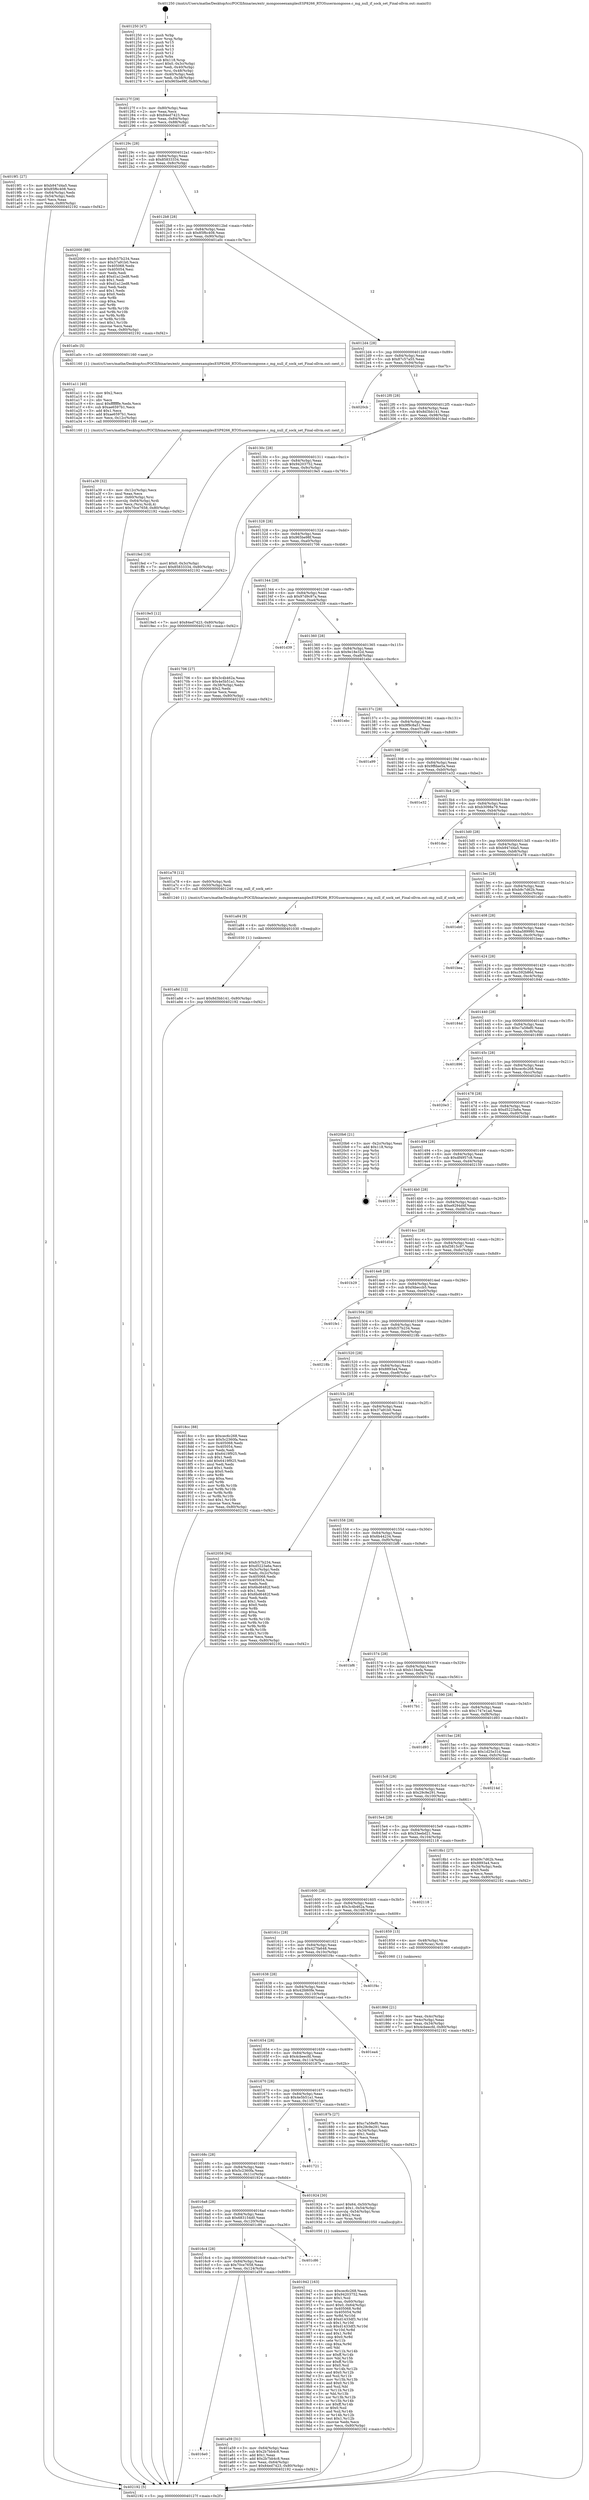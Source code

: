 digraph "0x401250" {
  label = "0x401250 (/mnt/c/Users/mathe/Desktop/tcc/POCII/binaries/extr_mongooseexamplesESP8266_RTOSusermongoose.c_mg_null_if_sock_set_Final-ollvm.out::main(0))"
  labelloc = "t"
  node[shape=record]

  Entry [label="",width=0.3,height=0.3,shape=circle,fillcolor=black,style=filled]
  "0x40127f" [label="{
     0x40127f [29]\l
     | [instrs]\l
     &nbsp;&nbsp;0x40127f \<+3\>: mov -0x80(%rbp),%eax\l
     &nbsp;&nbsp;0x401282 \<+2\>: mov %eax,%ecx\l
     &nbsp;&nbsp;0x401284 \<+6\>: sub $0x84ed7423,%ecx\l
     &nbsp;&nbsp;0x40128a \<+6\>: mov %eax,-0x84(%rbp)\l
     &nbsp;&nbsp;0x401290 \<+6\>: mov %ecx,-0x88(%rbp)\l
     &nbsp;&nbsp;0x401296 \<+6\>: je 00000000004019f1 \<main+0x7a1\>\l
  }"]
  "0x4019f1" [label="{
     0x4019f1 [27]\l
     | [instrs]\l
     &nbsp;&nbsp;0x4019f1 \<+5\>: mov $0xb947d4a5,%eax\l
     &nbsp;&nbsp;0x4019f6 \<+5\>: mov $0x85f6c408,%ecx\l
     &nbsp;&nbsp;0x4019fb \<+3\>: mov -0x64(%rbp),%edx\l
     &nbsp;&nbsp;0x4019fe \<+3\>: cmp -0x54(%rbp),%edx\l
     &nbsp;&nbsp;0x401a01 \<+3\>: cmovl %ecx,%eax\l
     &nbsp;&nbsp;0x401a04 \<+3\>: mov %eax,-0x80(%rbp)\l
     &nbsp;&nbsp;0x401a07 \<+5\>: jmp 0000000000402192 \<main+0xf42\>\l
  }"]
  "0x40129c" [label="{
     0x40129c [28]\l
     | [instrs]\l
     &nbsp;&nbsp;0x40129c \<+5\>: jmp 00000000004012a1 \<main+0x51\>\l
     &nbsp;&nbsp;0x4012a1 \<+6\>: mov -0x84(%rbp),%eax\l
     &nbsp;&nbsp;0x4012a7 \<+5\>: sub $0x85833334,%eax\l
     &nbsp;&nbsp;0x4012ac \<+6\>: mov %eax,-0x8c(%rbp)\l
     &nbsp;&nbsp;0x4012b2 \<+6\>: je 0000000000402000 \<main+0xdb0\>\l
  }"]
  Exit [label="",width=0.3,height=0.3,shape=circle,fillcolor=black,style=filled,peripheries=2]
  "0x402000" [label="{
     0x402000 [88]\l
     | [instrs]\l
     &nbsp;&nbsp;0x402000 \<+5\>: mov $0xfc57b234,%eax\l
     &nbsp;&nbsp;0x402005 \<+5\>: mov $0x37a91b0,%ecx\l
     &nbsp;&nbsp;0x40200a \<+7\>: mov 0x405068,%edx\l
     &nbsp;&nbsp;0x402011 \<+7\>: mov 0x405054,%esi\l
     &nbsp;&nbsp;0x402018 \<+2\>: mov %edx,%edi\l
     &nbsp;&nbsp;0x40201a \<+6\>: add $0xd1a12ed8,%edi\l
     &nbsp;&nbsp;0x402020 \<+3\>: sub $0x1,%edi\l
     &nbsp;&nbsp;0x402023 \<+6\>: sub $0xd1a12ed8,%edi\l
     &nbsp;&nbsp;0x402029 \<+3\>: imul %edi,%edx\l
     &nbsp;&nbsp;0x40202c \<+3\>: and $0x1,%edx\l
     &nbsp;&nbsp;0x40202f \<+3\>: cmp $0x0,%edx\l
     &nbsp;&nbsp;0x402032 \<+4\>: sete %r8b\l
     &nbsp;&nbsp;0x402036 \<+3\>: cmp $0xa,%esi\l
     &nbsp;&nbsp;0x402039 \<+4\>: setl %r9b\l
     &nbsp;&nbsp;0x40203d \<+3\>: mov %r8b,%r10b\l
     &nbsp;&nbsp;0x402040 \<+3\>: and %r9b,%r10b\l
     &nbsp;&nbsp;0x402043 \<+3\>: xor %r9b,%r8b\l
     &nbsp;&nbsp;0x402046 \<+3\>: or %r8b,%r10b\l
     &nbsp;&nbsp;0x402049 \<+4\>: test $0x1,%r10b\l
     &nbsp;&nbsp;0x40204d \<+3\>: cmovne %ecx,%eax\l
     &nbsp;&nbsp;0x402050 \<+3\>: mov %eax,-0x80(%rbp)\l
     &nbsp;&nbsp;0x402053 \<+5\>: jmp 0000000000402192 \<main+0xf42\>\l
  }"]
  "0x4012b8" [label="{
     0x4012b8 [28]\l
     | [instrs]\l
     &nbsp;&nbsp;0x4012b8 \<+5\>: jmp 00000000004012bd \<main+0x6d\>\l
     &nbsp;&nbsp;0x4012bd \<+6\>: mov -0x84(%rbp),%eax\l
     &nbsp;&nbsp;0x4012c3 \<+5\>: sub $0x85f6c408,%eax\l
     &nbsp;&nbsp;0x4012c8 \<+6\>: mov %eax,-0x90(%rbp)\l
     &nbsp;&nbsp;0x4012ce \<+6\>: je 0000000000401a0c \<main+0x7bc\>\l
  }"]
  "0x401a8d" [label="{
     0x401a8d [12]\l
     | [instrs]\l
     &nbsp;&nbsp;0x401a8d \<+7\>: movl $0x8d3bb141,-0x80(%rbp)\l
     &nbsp;&nbsp;0x401a94 \<+5\>: jmp 0000000000402192 \<main+0xf42\>\l
  }"]
  "0x401a0c" [label="{
     0x401a0c [5]\l
     | [instrs]\l
     &nbsp;&nbsp;0x401a0c \<+5\>: call 0000000000401160 \<next_i\>\l
     | [calls]\l
     &nbsp;&nbsp;0x401160 \{1\} (/mnt/c/Users/mathe/Desktop/tcc/POCII/binaries/extr_mongooseexamplesESP8266_RTOSusermongoose.c_mg_null_if_sock_set_Final-ollvm.out::next_i)\l
  }"]
  "0x4012d4" [label="{
     0x4012d4 [28]\l
     | [instrs]\l
     &nbsp;&nbsp;0x4012d4 \<+5\>: jmp 00000000004012d9 \<main+0x89\>\l
     &nbsp;&nbsp;0x4012d9 \<+6\>: mov -0x84(%rbp),%eax\l
     &nbsp;&nbsp;0x4012df \<+5\>: sub $0x87c57a55,%eax\l
     &nbsp;&nbsp;0x4012e4 \<+6\>: mov %eax,-0x94(%rbp)\l
     &nbsp;&nbsp;0x4012ea \<+6\>: je 00000000004020cb \<main+0xe7b\>\l
  }"]
  "0x401a84" [label="{
     0x401a84 [9]\l
     | [instrs]\l
     &nbsp;&nbsp;0x401a84 \<+4\>: mov -0x60(%rbp),%rdi\l
     &nbsp;&nbsp;0x401a88 \<+5\>: call 0000000000401030 \<free@plt\>\l
     | [calls]\l
     &nbsp;&nbsp;0x401030 \{1\} (unknown)\l
  }"]
  "0x4020cb" [label="{
     0x4020cb\l
  }", style=dashed]
  "0x4012f0" [label="{
     0x4012f0 [28]\l
     | [instrs]\l
     &nbsp;&nbsp;0x4012f0 \<+5\>: jmp 00000000004012f5 \<main+0xa5\>\l
     &nbsp;&nbsp;0x4012f5 \<+6\>: mov -0x84(%rbp),%eax\l
     &nbsp;&nbsp;0x4012fb \<+5\>: sub $0x8d3bb141,%eax\l
     &nbsp;&nbsp;0x401300 \<+6\>: mov %eax,-0x98(%rbp)\l
     &nbsp;&nbsp;0x401306 \<+6\>: je 0000000000401fed \<main+0xd9d\>\l
  }"]
  "0x4016e0" [label="{
     0x4016e0\l
  }", style=dashed]
  "0x401fed" [label="{
     0x401fed [19]\l
     | [instrs]\l
     &nbsp;&nbsp;0x401fed \<+7\>: movl $0x0,-0x3c(%rbp)\l
     &nbsp;&nbsp;0x401ff4 \<+7\>: movl $0x85833334,-0x80(%rbp)\l
     &nbsp;&nbsp;0x401ffb \<+5\>: jmp 0000000000402192 \<main+0xf42\>\l
  }"]
  "0x40130c" [label="{
     0x40130c [28]\l
     | [instrs]\l
     &nbsp;&nbsp;0x40130c \<+5\>: jmp 0000000000401311 \<main+0xc1\>\l
     &nbsp;&nbsp;0x401311 \<+6\>: mov -0x84(%rbp),%eax\l
     &nbsp;&nbsp;0x401317 \<+5\>: sub $0x94203752,%eax\l
     &nbsp;&nbsp;0x40131c \<+6\>: mov %eax,-0x9c(%rbp)\l
     &nbsp;&nbsp;0x401322 \<+6\>: je 00000000004019e5 \<main+0x795\>\l
  }"]
  "0x401a59" [label="{
     0x401a59 [31]\l
     | [instrs]\l
     &nbsp;&nbsp;0x401a59 \<+3\>: mov -0x64(%rbp),%eax\l
     &nbsp;&nbsp;0x401a5c \<+5\>: sub $0x2b7bb4c8,%eax\l
     &nbsp;&nbsp;0x401a61 \<+3\>: add $0x1,%eax\l
     &nbsp;&nbsp;0x401a64 \<+5\>: add $0x2b7bb4c8,%eax\l
     &nbsp;&nbsp;0x401a69 \<+3\>: mov %eax,-0x64(%rbp)\l
     &nbsp;&nbsp;0x401a6c \<+7\>: movl $0x84ed7423,-0x80(%rbp)\l
     &nbsp;&nbsp;0x401a73 \<+5\>: jmp 0000000000402192 \<main+0xf42\>\l
  }"]
  "0x4019e5" [label="{
     0x4019e5 [12]\l
     | [instrs]\l
     &nbsp;&nbsp;0x4019e5 \<+7\>: movl $0x84ed7423,-0x80(%rbp)\l
     &nbsp;&nbsp;0x4019ec \<+5\>: jmp 0000000000402192 \<main+0xf42\>\l
  }"]
  "0x401328" [label="{
     0x401328 [28]\l
     | [instrs]\l
     &nbsp;&nbsp;0x401328 \<+5\>: jmp 000000000040132d \<main+0xdd\>\l
     &nbsp;&nbsp;0x40132d \<+6\>: mov -0x84(%rbp),%eax\l
     &nbsp;&nbsp;0x401333 \<+5\>: sub $0x965be98f,%eax\l
     &nbsp;&nbsp;0x401338 \<+6\>: mov %eax,-0xa0(%rbp)\l
     &nbsp;&nbsp;0x40133e \<+6\>: je 0000000000401706 \<main+0x4b6\>\l
  }"]
  "0x4016c4" [label="{
     0x4016c4 [28]\l
     | [instrs]\l
     &nbsp;&nbsp;0x4016c4 \<+5\>: jmp 00000000004016c9 \<main+0x479\>\l
     &nbsp;&nbsp;0x4016c9 \<+6\>: mov -0x84(%rbp),%eax\l
     &nbsp;&nbsp;0x4016cf \<+5\>: sub $0x70ce7658,%eax\l
     &nbsp;&nbsp;0x4016d4 \<+6\>: mov %eax,-0x124(%rbp)\l
     &nbsp;&nbsp;0x4016da \<+6\>: je 0000000000401a59 \<main+0x809\>\l
  }"]
  "0x401706" [label="{
     0x401706 [27]\l
     | [instrs]\l
     &nbsp;&nbsp;0x401706 \<+5\>: mov $0x3c4b462a,%eax\l
     &nbsp;&nbsp;0x40170b \<+5\>: mov $0x4e5b51a1,%ecx\l
     &nbsp;&nbsp;0x401710 \<+3\>: mov -0x38(%rbp),%edx\l
     &nbsp;&nbsp;0x401713 \<+3\>: cmp $0x2,%edx\l
     &nbsp;&nbsp;0x401716 \<+3\>: cmovne %ecx,%eax\l
     &nbsp;&nbsp;0x401719 \<+3\>: mov %eax,-0x80(%rbp)\l
     &nbsp;&nbsp;0x40171c \<+5\>: jmp 0000000000402192 \<main+0xf42\>\l
  }"]
  "0x401344" [label="{
     0x401344 [28]\l
     | [instrs]\l
     &nbsp;&nbsp;0x401344 \<+5\>: jmp 0000000000401349 \<main+0xf9\>\l
     &nbsp;&nbsp;0x401349 \<+6\>: mov -0x84(%rbp),%eax\l
     &nbsp;&nbsp;0x40134f \<+5\>: sub $0x97d9c97a,%eax\l
     &nbsp;&nbsp;0x401354 \<+6\>: mov %eax,-0xa4(%rbp)\l
     &nbsp;&nbsp;0x40135a \<+6\>: je 0000000000401d39 \<main+0xae9\>\l
  }"]
  "0x402192" [label="{
     0x402192 [5]\l
     | [instrs]\l
     &nbsp;&nbsp;0x402192 \<+5\>: jmp 000000000040127f \<main+0x2f\>\l
  }"]
  "0x401250" [label="{
     0x401250 [47]\l
     | [instrs]\l
     &nbsp;&nbsp;0x401250 \<+1\>: push %rbp\l
     &nbsp;&nbsp;0x401251 \<+3\>: mov %rsp,%rbp\l
     &nbsp;&nbsp;0x401254 \<+2\>: push %r15\l
     &nbsp;&nbsp;0x401256 \<+2\>: push %r14\l
     &nbsp;&nbsp;0x401258 \<+2\>: push %r13\l
     &nbsp;&nbsp;0x40125a \<+2\>: push %r12\l
     &nbsp;&nbsp;0x40125c \<+1\>: push %rbx\l
     &nbsp;&nbsp;0x40125d \<+7\>: sub $0x118,%rsp\l
     &nbsp;&nbsp;0x401264 \<+7\>: movl $0x0,-0x3c(%rbp)\l
     &nbsp;&nbsp;0x40126b \<+3\>: mov %edi,-0x40(%rbp)\l
     &nbsp;&nbsp;0x40126e \<+4\>: mov %rsi,-0x48(%rbp)\l
     &nbsp;&nbsp;0x401272 \<+3\>: mov -0x40(%rbp),%edi\l
     &nbsp;&nbsp;0x401275 \<+3\>: mov %edi,-0x38(%rbp)\l
     &nbsp;&nbsp;0x401278 \<+7\>: movl $0x965be98f,-0x80(%rbp)\l
  }"]
  "0x401c86" [label="{
     0x401c86\l
  }", style=dashed]
  "0x401d39" [label="{
     0x401d39\l
  }", style=dashed]
  "0x401360" [label="{
     0x401360 [28]\l
     | [instrs]\l
     &nbsp;&nbsp;0x401360 \<+5\>: jmp 0000000000401365 \<main+0x115\>\l
     &nbsp;&nbsp;0x401365 \<+6\>: mov -0x84(%rbp),%eax\l
     &nbsp;&nbsp;0x40136b \<+5\>: sub $0x9e18e32d,%eax\l
     &nbsp;&nbsp;0x401370 \<+6\>: mov %eax,-0xa8(%rbp)\l
     &nbsp;&nbsp;0x401376 \<+6\>: je 0000000000401ebc \<main+0xc6c\>\l
  }"]
  "0x401a39" [label="{
     0x401a39 [32]\l
     | [instrs]\l
     &nbsp;&nbsp;0x401a39 \<+6\>: mov -0x12c(%rbp),%ecx\l
     &nbsp;&nbsp;0x401a3f \<+3\>: imul %eax,%ecx\l
     &nbsp;&nbsp;0x401a42 \<+4\>: mov -0x60(%rbp),%rsi\l
     &nbsp;&nbsp;0x401a46 \<+4\>: movslq -0x64(%rbp),%rdi\l
     &nbsp;&nbsp;0x401a4a \<+3\>: mov %ecx,(%rsi,%rdi,4)\l
     &nbsp;&nbsp;0x401a4d \<+7\>: movl $0x70ce7658,-0x80(%rbp)\l
     &nbsp;&nbsp;0x401a54 \<+5\>: jmp 0000000000402192 \<main+0xf42\>\l
  }"]
  "0x401ebc" [label="{
     0x401ebc\l
  }", style=dashed]
  "0x40137c" [label="{
     0x40137c [28]\l
     | [instrs]\l
     &nbsp;&nbsp;0x40137c \<+5\>: jmp 0000000000401381 \<main+0x131\>\l
     &nbsp;&nbsp;0x401381 \<+6\>: mov -0x84(%rbp),%eax\l
     &nbsp;&nbsp;0x401387 \<+5\>: sub $0x9f9c8a51,%eax\l
     &nbsp;&nbsp;0x40138c \<+6\>: mov %eax,-0xac(%rbp)\l
     &nbsp;&nbsp;0x401392 \<+6\>: je 0000000000401a99 \<main+0x849\>\l
  }"]
  "0x401a11" [label="{
     0x401a11 [40]\l
     | [instrs]\l
     &nbsp;&nbsp;0x401a11 \<+5\>: mov $0x2,%ecx\l
     &nbsp;&nbsp;0x401a16 \<+1\>: cltd\l
     &nbsp;&nbsp;0x401a17 \<+2\>: idiv %ecx\l
     &nbsp;&nbsp;0x401a19 \<+6\>: imul $0xfffffffe,%edx,%ecx\l
     &nbsp;&nbsp;0x401a1f \<+6\>: sub $0xae6597b1,%ecx\l
     &nbsp;&nbsp;0x401a25 \<+3\>: add $0x1,%ecx\l
     &nbsp;&nbsp;0x401a28 \<+6\>: add $0xae6597b1,%ecx\l
     &nbsp;&nbsp;0x401a2e \<+6\>: mov %ecx,-0x12c(%rbp)\l
     &nbsp;&nbsp;0x401a34 \<+5\>: call 0000000000401160 \<next_i\>\l
     | [calls]\l
     &nbsp;&nbsp;0x401160 \{1\} (/mnt/c/Users/mathe/Desktop/tcc/POCII/binaries/extr_mongooseexamplesESP8266_RTOSusermongoose.c_mg_null_if_sock_set_Final-ollvm.out::next_i)\l
  }"]
  "0x401a99" [label="{
     0x401a99\l
  }", style=dashed]
  "0x401398" [label="{
     0x401398 [28]\l
     | [instrs]\l
     &nbsp;&nbsp;0x401398 \<+5\>: jmp 000000000040139d \<main+0x14d\>\l
     &nbsp;&nbsp;0x40139d \<+6\>: mov -0x84(%rbp),%eax\l
     &nbsp;&nbsp;0x4013a3 \<+5\>: sub $0x9ffdae5a,%eax\l
     &nbsp;&nbsp;0x4013a8 \<+6\>: mov %eax,-0xb0(%rbp)\l
     &nbsp;&nbsp;0x4013ae \<+6\>: je 0000000000401e32 \<main+0xbe2\>\l
  }"]
  "0x401942" [label="{
     0x401942 [163]\l
     | [instrs]\l
     &nbsp;&nbsp;0x401942 \<+5\>: mov $0xcec6c268,%ecx\l
     &nbsp;&nbsp;0x401947 \<+5\>: mov $0x94203752,%edx\l
     &nbsp;&nbsp;0x40194c \<+3\>: mov $0x1,%sil\l
     &nbsp;&nbsp;0x40194f \<+4\>: mov %rax,-0x60(%rbp)\l
     &nbsp;&nbsp;0x401953 \<+7\>: movl $0x0,-0x64(%rbp)\l
     &nbsp;&nbsp;0x40195a \<+8\>: mov 0x405068,%r8d\l
     &nbsp;&nbsp;0x401962 \<+8\>: mov 0x405054,%r9d\l
     &nbsp;&nbsp;0x40196a \<+3\>: mov %r8d,%r10d\l
     &nbsp;&nbsp;0x40196d \<+7\>: add $0xd1433df3,%r10d\l
     &nbsp;&nbsp;0x401974 \<+4\>: sub $0x1,%r10d\l
     &nbsp;&nbsp;0x401978 \<+7\>: sub $0xd1433df3,%r10d\l
     &nbsp;&nbsp;0x40197f \<+4\>: imul %r10d,%r8d\l
     &nbsp;&nbsp;0x401983 \<+4\>: and $0x1,%r8d\l
     &nbsp;&nbsp;0x401987 \<+4\>: cmp $0x0,%r8d\l
     &nbsp;&nbsp;0x40198b \<+4\>: sete %r11b\l
     &nbsp;&nbsp;0x40198f \<+4\>: cmp $0xa,%r9d\l
     &nbsp;&nbsp;0x401993 \<+3\>: setl %bl\l
     &nbsp;&nbsp;0x401996 \<+3\>: mov %r11b,%r14b\l
     &nbsp;&nbsp;0x401999 \<+4\>: xor $0xff,%r14b\l
     &nbsp;&nbsp;0x40199d \<+3\>: mov %bl,%r15b\l
     &nbsp;&nbsp;0x4019a0 \<+4\>: xor $0xff,%r15b\l
     &nbsp;&nbsp;0x4019a4 \<+4\>: xor $0x0,%sil\l
     &nbsp;&nbsp;0x4019a8 \<+3\>: mov %r14b,%r12b\l
     &nbsp;&nbsp;0x4019ab \<+4\>: and $0x0,%r12b\l
     &nbsp;&nbsp;0x4019af \<+3\>: and %sil,%r11b\l
     &nbsp;&nbsp;0x4019b2 \<+3\>: mov %r15b,%r13b\l
     &nbsp;&nbsp;0x4019b5 \<+4\>: and $0x0,%r13b\l
     &nbsp;&nbsp;0x4019b9 \<+3\>: and %sil,%bl\l
     &nbsp;&nbsp;0x4019bc \<+3\>: or %r11b,%r12b\l
     &nbsp;&nbsp;0x4019bf \<+3\>: or %bl,%r13b\l
     &nbsp;&nbsp;0x4019c2 \<+3\>: xor %r13b,%r12b\l
     &nbsp;&nbsp;0x4019c5 \<+3\>: or %r15b,%r14b\l
     &nbsp;&nbsp;0x4019c8 \<+4\>: xor $0xff,%r14b\l
     &nbsp;&nbsp;0x4019cc \<+4\>: or $0x0,%sil\l
     &nbsp;&nbsp;0x4019d0 \<+3\>: and %sil,%r14b\l
     &nbsp;&nbsp;0x4019d3 \<+3\>: or %r14b,%r12b\l
     &nbsp;&nbsp;0x4019d6 \<+4\>: test $0x1,%r12b\l
     &nbsp;&nbsp;0x4019da \<+3\>: cmovne %edx,%ecx\l
     &nbsp;&nbsp;0x4019dd \<+3\>: mov %ecx,-0x80(%rbp)\l
     &nbsp;&nbsp;0x4019e0 \<+5\>: jmp 0000000000402192 \<main+0xf42\>\l
  }"]
  "0x401e32" [label="{
     0x401e32\l
  }", style=dashed]
  "0x4013b4" [label="{
     0x4013b4 [28]\l
     | [instrs]\l
     &nbsp;&nbsp;0x4013b4 \<+5\>: jmp 00000000004013b9 \<main+0x169\>\l
     &nbsp;&nbsp;0x4013b9 \<+6\>: mov -0x84(%rbp),%eax\l
     &nbsp;&nbsp;0x4013bf \<+5\>: sub $0xb3098a79,%eax\l
     &nbsp;&nbsp;0x4013c4 \<+6\>: mov %eax,-0xb4(%rbp)\l
     &nbsp;&nbsp;0x4013ca \<+6\>: je 0000000000401dac \<main+0xb5c\>\l
  }"]
  "0x4016a8" [label="{
     0x4016a8 [28]\l
     | [instrs]\l
     &nbsp;&nbsp;0x4016a8 \<+5\>: jmp 00000000004016ad \<main+0x45d\>\l
     &nbsp;&nbsp;0x4016ad \<+6\>: mov -0x84(%rbp),%eax\l
     &nbsp;&nbsp;0x4016b3 \<+5\>: sub $0x683154d0,%eax\l
     &nbsp;&nbsp;0x4016b8 \<+6\>: mov %eax,-0x120(%rbp)\l
     &nbsp;&nbsp;0x4016be \<+6\>: je 0000000000401c86 \<main+0xa36\>\l
  }"]
  "0x401dac" [label="{
     0x401dac\l
  }", style=dashed]
  "0x4013d0" [label="{
     0x4013d0 [28]\l
     | [instrs]\l
     &nbsp;&nbsp;0x4013d0 \<+5\>: jmp 00000000004013d5 \<main+0x185\>\l
     &nbsp;&nbsp;0x4013d5 \<+6\>: mov -0x84(%rbp),%eax\l
     &nbsp;&nbsp;0x4013db \<+5\>: sub $0xb947d4a5,%eax\l
     &nbsp;&nbsp;0x4013e0 \<+6\>: mov %eax,-0xb8(%rbp)\l
     &nbsp;&nbsp;0x4013e6 \<+6\>: je 0000000000401a78 \<main+0x828\>\l
  }"]
  "0x401924" [label="{
     0x401924 [30]\l
     | [instrs]\l
     &nbsp;&nbsp;0x401924 \<+7\>: movl $0x64,-0x50(%rbp)\l
     &nbsp;&nbsp;0x40192b \<+7\>: movl $0x1,-0x54(%rbp)\l
     &nbsp;&nbsp;0x401932 \<+4\>: movslq -0x54(%rbp),%rax\l
     &nbsp;&nbsp;0x401936 \<+4\>: shl $0x2,%rax\l
     &nbsp;&nbsp;0x40193a \<+3\>: mov %rax,%rdi\l
     &nbsp;&nbsp;0x40193d \<+5\>: call 0000000000401050 \<malloc@plt\>\l
     | [calls]\l
     &nbsp;&nbsp;0x401050 \{1\} (unknown)\l
  }"]
  "0x401a78" [label="{
     0x401a78 [12]\l
     | [instrs]\l
     &nbsp;&nbsp;0x401a78 \<+4\>: mov -0x60(%rbp),%rdi\l
     &nbsp;&nbsp;0x401a7c \<+3\>: mov -0x50(%rbp),%esi\l
     &nbsp;&nbsp;0x401a7f \<+5\>: call 0000000000401240 \<mg_null_if_sock_set\>\l
     | [calls]\l
     &nbsp;&nbsp;0x401240 \{1\} (/mnt/c/Users/mathe/Desktop/tcc/POCII/binaries/extr_mongooseexamplesESP8266_RTOSusermongoose.c_mg_null_if_sock_set_Final-ollvm.out::mg_null_if_sock_set)\l
  }"]
  "0x4013ec" [label="{
     0x4013ec [28]\l
     | [instrs]\l
     &nbsp;&nbsp;0x4013ec \<+5\>: jmp 00000000004013f1 \<main+0x1a1\>\l
     &nbsp;&nbsp;0x4013f1 \<+6\>: mov -0x84(%rbp),%eax\l
     &nbsp;&nbsp;0x4013f7 \<+5\>: sub $0xb9c7d62b,%eax\l
     &nbsp;&nbsp;0x4013fc \<+6\>: mov %eax,-0xbc(%rbp)\l
     &nbsp;&nbsp;0x401402 \<+6\>: je 0000000000401eb0 \<main+0xc60\>\l
  }"]
  "0x40168c" [label="{
     0x40168c [28]\l
     | [instrs]\l
     &nbsp;&nbsp;0x40168c \<+5\>: jmp 0000000000401691 \<main+0x441\>\l
     &nbsp;&nbsp;0x401691 \<+6\>: mov -0x84(%rbp),%eax\l
     &nbsp;&nbsp;0x401697 \<+5\>: sub $0x5c2360fa,%eax\l
     &nbsp;&nbsp;0x40169c \<+6\>: mov %eax,-0x11c(%rbp)\l
     &nbsp;&nbsp;0x4016a2 \<+6\>: je 0000000000401924 \<main+0x6d4\>\l
  }"]
  "0x401eb0" [label="{
     0x401eb0\l
  }", style=dashed]
  "0x401408" [label="{
     0x401408 [28]\l
     | [instrs]\l
     &nbsp;&nbsp;0x401408 \<+5\>: jmp 000000000040140d \<main+0x1bd\>\l
     &nbsp;&nbsp;0x40140d \<+6\>: mov -0x84(%rbp),%eax\l
     &nbsp;&nbsp;0x401413 \<+5\>: sub $0xba589980,%eax\l
     &nbsp;&nbsp;0x401418 \<+6\>: mov %eax,-0xc0(%rbp)\l
     &nbsp;&nbsp;0x40141e \<+6\>: je 0000000000401bea \<main+0x99a\>\l
  }"]
  "0x401721" [label="{
     0x401721\l
  }", style=dashed]
  "0x401bea" [label="{
     0x401bea\l
  }", style=dashed]
  "0x401424" [label="{
     0x401424 [28]\l
     | [instrs]\l
     &nbsp;&nbsp;0x401424 \<+5\>: jmp 0000000000401429 \<main+0x1d9\>\l
     &nbsp;&nbsp;0x401429 \<+6\>: mov -0x84(%rbp),%eax\l
     &nbsp;&nbsp;0x40142f \<+5\>: sub $0xc592b86d,%eax\l
     &nbsp;&nbsp;0x401434 \<+6\>: mov %eax,-0xc4(%rbp)\l
     &nbsp;&nbsp;0x40143a \<+6\>: je 000000000040184d \<main+0x5fd\>\l
  }"]
  "0x401670" [label="{
     0x401670 [28]\l
     | [instrs]\l
     &nbsp;&nbsp;0x401670 \<+5\>: jmp 0000000000401675 \<main+0x425\>\l
     &nbsp;&nbsp;0x401675 \<+6\>: mov -0x84(%rbp),%eax\l
     &nbsp;&nbsp;0x40167b \<+5\>: sub $0x4e5b51a1,%eax\l
     &nbsp;&nbsp;0x401680 \<+6\>: mov %eax,-0x118(%rbp)\l
     &nbsp;&nbsp;0x401686 \<+6\>: je 0000000000401721 \<main+0x4d1\>\l
  }"]
  "0x40184d" [label="{
     0x40184d\l
  }", style=dashed]
  "0x401440" [label="{
     0x401440 [28]\l
     | [instrs]\l
     &nbsp;&nbsp;0x401440 \<+5\>: jmp 0000000000401445 \<main+0x1f5\>\l
     &nbsp;&nbsp;0x401445 \<+6\>: mov -0x84(%rbp),%eax\l
     &nbsp;&nbsp;0x40144b \<+5\>: sub $0xc7a58ef0,%eax\l
     &nbsp;&nbsp;0x401450 \<+6\>: mov %eax,-0xc8(%rbp)\l
     &nbsp;&nbsp;0x401456 \<+6\>: je 0000000000401896 \<main+0x646\>\l
  }"]
  "0x40187b" [label="{
     0x40187b [27]\l
     | [instrs]\l
     &nbsp;&nbsp;0x40187b \<+5\>: mov $0xc7a58ef0,%eax\l
     &nbsp;&nbsp;0x401880 \<+5\>: mov $0x29c9e291,%ecx\l
     &nbsp;&nbsp;0x401885 \<+3\>: mov -0x34(%rbp),%edx\l
     &nbsp;&nbsp;0x401888 \<+3\>: cmp $0x1,%edx\l
     &nbsp;&nbsp;0x40188b \<+3\>: cmovl %ecx,%eax\l
     &nbsp;&nbsp;0x40188e \<+3\>: mov %eax,-0x80(%rbp)\l
     &nbsp;&nbsp;0x401891 \<+5\>: jmp 0000000000402192 \<main+0xf42\>\l
  }"]
  "0x401896" [label="{
     0x401896\l
  }", style=dashed]
  "0x40145c" [label="{
     0x40145c [28]\l
     | [instrs]\l
     &nbsp;&nbsp;0x40145c \<+5\>: jmp 0000000000401461 \<main+0x211\>\l
     &nbsp;&nbsp;0x401461 \<+6\>: mov -0x84(%rbp),%eax\l
     &nbsp;&nbsp;0x401467 \<+5\>: sub $0xcec6c268,%eax\l
     &nbsp;&nbsp;0x40146c \<+6\>: mov %eax,-0xcc(%rbp)\l
     &nbsp;&nbsp;0x401472 \<+6\>: je 00000000004020e3 \<main+0xe93\>\l
  }"]
  "0x401654" [label="{
     0x401654 [28]\l
     | [instrs]\l
     &nbsp;&nbsp;0x401654 \<+5\>: jmp 0000000000401659 \<main+0x409\>\l
     &nbsp;&nbsp;0x401659 \<+6\>: mov -0x84(%rbp),%eax\l
     &nbsp;&nbsp;0x40165f \<+5\>: sub $0x4cbeecfd,%eax\l
     &nbsp;&nbsp;0x401664 \<+6\>: mov %eax,-0x114(%rbp)\l
     &nbsp;&nbsp;0x40166a \<+6\>: je 000000000040187b \<main+0x62b\>\l
  }"]
  "0x4020e3" [label="{
     0x4020e3\l
  }", style=dashed]
  "0x401478" [label="{
     0x401478 [28]\l
     | [instrs]\l
     &nbsp;&nbsp;0x401478 \<+5\>: jmp 000000000040147d \<main+0x22d\>\l
     &nbsp;&nbsp;0x40147d \<+6\>: mov -0x84(%rbp),%eax\l
     &nbsp;&nbsp;0x401483 \<+5\>: sub $0xd5223a6a,%eax\l
     &nbsp;&nbsp;0x401488 \<+6\>: mov %eax,-0xd0(%rbp)\l
     &nbsp;&nbsp;0x40148e \<+6\>: je 00000000004020b6 \<main+0xe66\>\l
  }"]
  "0x401ea4" [label="{
     0x401ea4\l
  }", style=dashed]
  "0x4020b6" [label="{
     0x4020b6 [21]\l
     | [instrs]\l
     &nbsp;&nbsp;0x4020b6 \<+3\>: mov -0x2c(%rbp),%eax\l
     &nbsp;&nbsp;0x4020b9 \<+7\>: add $0x118,%rsp\l
     &nbsp;&nbsp;0x4020c0 \<+1\>: pop %rbx\l
     &nbsp;&nbsp;0x4020c1 \<+2\>: pop %r12\l
     &nbsp;&nbsp;0x4020c3 \<+2\>: pop %r13\l
     &nbsp;&nbsp;0x4020c5 \<+2\>: pop %r14\l
     &nbsp;&nbsp;0x4020c7 \<+2\>: pop %r15\l
     &nbsp;&nbsp;0x4020c9 \<+1\>: pop %rbp\l
     &nbsp;&nbsp;0x4020ca \<+1\>: ret\l
  }"]
  "0x401494" [label="{
     0x401494 [28]\l
     | [instrs]\l
     &nbsp;&nbsp;0x401494 \<+5\>: jmp 0000000000401499 \<main+0x249\>\l
     &nbsp;&nbsp;0x401499 \<+6\>: mov -0x84(%rbp),%eax\l
     &nbsp;&nbsp;0x40149f \<+5\>: sub $0xdf4957c8,%eax\l
     &nbsp;&nbsp;0x4014a4 \<+6\>: mov %eax,-0xd4(%rbp)\l
     &nbsp;&nbsp;0x4014aa \<+6\>: je 0000000000402159 \<main+0xf09\>\l
  }"]
  "0x401638" [label="{
     0x401638 [28]\l
     | [instrs]\l
     &nbsp;&nbsp;0x401638 \<+5\>: jmp 000000000040163d \<main+0x3ed\>\l
     &nbsp;&nbsp;0x40163d \<+6\>: mov -0x84(%rbp),%eax\l
     &nbsp;&nbsp;0x401643 \<+5\>: sub $0x42fd60fe,%eax\l
     &nbsp;&nbsp;0x401648 \<+6\>: mov %eax,-0x110(%rbp)\l
     &nbsp;&nbsp;0x40164e \<+6\>: je 0000000000401ea4 \<main+0xc54\>\l
  }"]
  "0x402159" [label="{
     0x402159\l
  }", style=dashed]
  "0x4014b0" [label="{
     0x4014b0 [28]\l
     | [instrs]\l
     &nbsp;&nbsp;0x4014b0 \<+5\>: jmp 00000000004014b5 \<main+0x265\>\l
     &nbsp;&nbsp;0x4014b5 \<+6\>: mov -0x84(%rbp),%eax\l
     &nbsp;&nbsp;0x4014bb \<+5\>: sub $0xe9294d4f,%eax\l
     &nbsp;&nbsp;0x4014c0 \<+6\>: mov %eax,-0xd8(%rbp)\l
     &nbsp;&nbsp;0x4014c6 \<+6\>: je 0000000000401d1e \<main+0xace\>\l
  }"]
  "0x401f4c" [label="{
     0x401f4c\l
  }", style=dashed]
  "0x401d1e" [label="{
     0x401d1e\l
  }", style=dashed]
  "0x4014cc" [label="{
     0x4014cc [28]\l
     | [instrs]\l
     &nbsp;&nbsp;0x4014cc \<+5\>: jmp 00000000004014d1 \<main+0x281\>\l
     &nbsp;&nbsp;0x4014d1 \<+6\>: mov -0x84(%rbp),%eax\l
     &nbsp;&nbsp;0x4014d7 \<+5\>: sub $0xf3815c97,%eax\l
     &nbsp;&nbsp;0x4014dc \<+6\>: mov %eax,-0xdc(%rbp)\l
     &nbsp;&nbsp;0x4014e2 \<+6\>: je 0000000000401b29 \<main+0x8d9\>\l
  }"]
  "0x401866" [label="{
     0x401866 [21]\l
     | [instrs]\l
     &nbsp;&nbsp;0x401866 \<+3\>: mov %eax,-0x4c(%rbp)\l
     &nbsp;&nbsp;0x401869 \<+3\>: mov -0x4c(%rbp),%eax\l
     &nbsp;&nbsp;0x40186c \<+3\>: mov %eax,-0x34(%rbp)\l
     &nbsp;&nbsp;0x40186f \<+7\>: movl $0x4cbeecfd,-0x80(%rbp)\l
     &nbsp;&nbsp;0x401876 \<+5\>: jmp 0000000000402192 \<main+0xf42\>\l
  }"]
  "0x401b29" [label="{
     0x401b29\l
  }", style=dashed]
  "0x4014e8" [label="{
     0x4014e8 [28]\l
     | [instrs]\l
     &nbsp;&nbsp;0x4014e8 \<+5\>: jmp 00000000004014ed \<main+0x29d\>\l
     &nbsp;&nbsp;0x4014ed \<+6\>: mov -0x84(%rbp),%eax\l
     &nbsp;&nbsp;0x4014f3 \<+5\>: sub $0xf4beccb5,%eax\l
     &nbsp;&nbsp;0x4014f8 \<+6\>: mov %eax,-0xe0(%rbp)\l
     &nbsp;&nbsp;0x4014fe \<+6\>: je 0000000000401fe1 \<main+0xd91\>\l
  }"]
  "0x40161c" [label="{
     0x40161c [28]\l
     | [instrs]\l
     &nbsp;&nbsp;0x40161c \<+5\>: jmp 0000000000401621 \<main+0x3d1\>\l
     &nbsp;&nbsp;0x401621 \<+6\>: mov -0x84(%rbp),%eax\l
     &nbsp;&nbsp;0x401627 \<+5\>: sub $0x427fa648,%eax\l
     &nbsp;&nbsp;0x40162c \<+6\>: mov %eax,-0x10c(%rbp)\l
     &nbsp;&nbsp;0x401632 \<+6\>: je 0000000000401f4c \<main+0xcfc\>\l
  }"]
  "0x401fe1" [label="{
     0x401fe1\l
  }", style=dashed]
  "0x401504" [label="{
     0x401504 [28]\l
     | [instrs]\l
     &nbsp;&nbsp;0x401504 \<+5\>: jmp 0000000000401509 \<main+0x2b9\>\l
     &nbsp;&nbsp;0x401509 \<+6\>: mov -0x84(%rbp),%eax\l
     &nbsp;&nbsp;0x40150f \<+5\>: sub $0xfc57b234,%eax\l
     &nbsp;&nbsp;0x401514 \<+6\>: mov %eax,-0xe4(%rbp)\l
     &nbsp;&nbsp;0x40151a \<+6\>: je 000000000040218b \<main+0xf3b\>\l
  }"]
  "0x401859" [label="{
     0x401859 [13]\l
     | [instrs]\l
     &nbsp;&nbsp;0x401859 \<+4\>: mov -0x48(%rbp),%rax\l
     &nbsp;&nbsp;0x40185d \<+4\>: mov 0x8(%rax),%rdi\l
     &nbsp;&nbsp;0x401861 \<+5\>: call 0000000000401060 \<atoi@plt\>\l
     | [calls]\l
     &nbsp;&nbsp;0x401060 \{1\} (unknown)\l
  }"]
  "0x40218b" [label="{
     0x40218b\l
  }", style=dashed]
  "0x401520" [label="{
     0x401520 [28]\l
     | [instrs]\l
     &nbsp;&nbsp;0x401520 \<+5\>: jmp 0000000000401525 \<main+0x2d5\>\l
     &nbsp;&nbsp;0x401525 \<+6\>: mov -0x84(%rbp),%eax\l
     &nbsp;&nbsp;0x40152b \<+5\>: sub $0x8893a4,%eax\l
     &nbsp;&nbsp;0x401530 \<+6\>: mov %eax,-0xe8(%rbp)\l
     &nbsp;&nbsp;0x401536 \<+6\>: je 00000000004018cc \<main+0x67c\>\l
  }"]
  "0x401600" [label="{
     0x401600 [28]\l
     | [instrs]\l
     &nbsp;&nbsp;0x401600 \<+5\>: jmp 0000000000401605 \<main+0x3b5\>\l
     &nbsp;&nbsp;0x401605 \<+6\>: mov -0x84(%rbp),%eax\l
     &nbsp;&nbsp;0x40160b \<+5\>: sub $0x3c4b462a,%eax\l
     &nbsp;&nbsp;0x401610 \<+6\>: mov %eax,-0x108(%rbp)\l
     &nbsp;&nbsp;0x401616 \<+6\>: je 0000000000401859 \<main+0x609\>\l
  }"]
  "0x4018cc" [label="{
     0x4018cc [88]\l
     | [instrs]\l
     &nbsp;&nbsp;0x4018cc \<+5\>: mov $0xcec6c268,%eax\l
     &nbsp;&nbsp;0x4018d1 \<+5\>: mov $0x5c2360fa,%ecx\l
     &nbsp;&nbsp;0x4018d6 \<+7\>: mov 0x405068,%edx\l
     &nbsp;&nbsp;0x4018dd \<+7\>: mov 0x405054,%esi\l
     &nbsp;&nbsp;0x4018e4 \<+2\>: mov %edx,%edi\l
     &nbsp;&nbsp;0x4018e6 \<+6\>: sub $0x6419f925,%edi\l
     &nbsp;&nbsp;0x4018ec \<+3\>: sub $0x1,%edi\l
     &nbsp;&nbsp;0x4018ef \<+6\>: add $0x6419f925,%edi\l
     &nbsp;&nbsp;0x4018f5 \<+3\>: imul %edi,%edx\l
     &nbsp;&nbsp;0x4018f8 \<+3\>: and $0x1,%edx\l
     &nbsp;&nbsp;0x4018fb \<+3\>: cmp $0x0,%edx\l
     &nbsp;&nbsp;0x4018fe \<+4\>: sete %r8b\l
     &nbsp;&nbsp;0x401902 \<+3\>: cmp $0xa,%esi\l
     &nbsp;&nbsp;0x401905 \<+4\>: setl %r9b\l
     &nbsp;&nbsp;0x401909 \<+3\>: mov %r8b,%r10b\l
     &nbsp;&nbsp;0x40190c \<+3\>: and %r9b,%r10b\l
     &nbsp;&nbsp;0x40190f \<+3\>: xor %r9b,%r8b\l
     &nbsp;&nbsp;0x401912 \<+3\>: or %r8b,%r10b\l
     &nbsp;&nbsp;0x401915 \<+4\>: test $0x1,%r10b\l
     &nbsp;&nbsp;0x401919 \<+3\>: cmovne %ecx,%eax\l
     &nbsp;&nbsp;0x40191c \<+3\>: mov %eax,-0x80(%rbp)\l
     &nbsp;&nbsp;0x40191f \<+5\>: jmp 0000000000402192 \<main+0xf42\>\l
  }"]
  "0x40153c" [label="{
     0x40153c [28]\l
     | [instrs]\l
     &nbsp;&nbsp;0x40153c \<+5\>: jmp 0000000000401541 \<main+0x2f1\>\l
     &nbsp;&nbsp;0x401541 \<+6\>: mov -0x84(%rbp),%eax\l
     &nbsp;&nbsp;0x401547 \<+5\>: sub $0x37a91b0,%eax\l
     &nbsp;&nbsp;0x40154c \<+6\>: mov %eax,-0xec(%rbp)\l
     &nbsp;&nbsp;0x401552 \<+6\>: je 0000000000402058 \<main+0xe08\>\l
  }"]
  "0x402118" [label="{
     0x402118\l
  }", style=dashed]
  "0x402058" [label="{
     0x402058 [94]\l
     | [instrs]\l
     &nbsp;&nbsp;0x402058 \<+5\>: mov $0xfc57b234,%eax\l
     &nbsp;&nbsp;0x40205d \<+5\>: mov $0xd5223a6a,%ecx\l
     &nbsp;&nbsp;0x402062 \<+3\>: mov -0x3c(%rbp),%edx\l
     &nbsp;&nbsp;0x402065 \<+3\>: mov %edx,-0x2c(%rbp)\l
     &nbsp;&nbsp;0x402068 \<+7\>: mov 0x405068,%edx\l
     &nbsp;&nbsp;0x40206f \<+7\>: mov 0x405054,%esi\l
     &nbsp;&nbsp;0x402076 \<+2\>: mov %edx,%edi\l
     &nbsp;&nbsp;0x402078 \<+6\>: add $0x6bd6482f,%edi\l
     &nbsp;&nbsp;0x40207e \<+3\>: sub $0x1,%edi\l
     &nbsp;&nbsp;0x402081 \<+6\>: sub $0x6bd6482f,%edi\l
     &nbsp;&nbsp;0x402087 \<+3\>: imul %edi,%edx\l
     &nbsp;&nbsp;0x40208a \<+3\>: and $0x1,%edx\l
     &nbsp;&nbsp;0x40208d \<+3\>: cmp $0x0,%edx\l
     &nbsp;&nbsp;0x402090 \<+4\>: sete %r8b\l
     &nbsp;&nbsp;0x402094 \<+3\>: cmp $0xa,%esi\l
     &nbsp;&nbsp;0x402097 \<+4\>: setl %r9b\l
     &nbsp;&nbsp;0x40209b \<+3\>: mov %r8b,%r10b\l
     &nbsp;&nbsp;0x40209e \<+3\>: and %r9b,%r10b\l
     &nbsp;&nbsp;0x4020a1 \<+3\>: xor %r9b,%r8b\l
     &nbsp;&nbsp;0x4020a4 \<+3\>: or %r8b,%r10b\l
     &nbsp;&nbsp;0x4020a7 \<+4\>: test $0x1,%r10b\l
     &nbsp;&nbsp;0x4020ab \<+3\>: cmovne %ecx,%eax\l
     &nbsp;&nbsp;0x4020ae \<+3\>: mov %eax,-0x80(%rbp)\l
     &nbsp;&nbsp;0x4020b1 \<+5\>: jmp 0000000000402192 \<main+0xf42\>\l
  }"]
  "0x401558" [label="{
     0x401558 [28]\l
     | [instrs]\l
     &nbsp;&nbsp;0x401558 \<+5\>: jmp 000000000040155d \<main+0x30d\>\l
     &nbsp;&nbsp;0x40155d \<+6\>: mov -0x84(%rbp),%eax\l
     &nbsp;&nbsp;0x401563 \<+5\>: sub $0x6b44234,%eax\l
     &nbsp;&nbsp;0x401568 \<+6\>: mov %eax,-0xf0(%rbp)\l
     &nbsp;&nbsp;0x40156e \<+6\>: je 0000000000401bf6 \<main+0x9a6\>\l
  }"]
  "0x4015e4" [label="{
     0x4015e4 [28]\l
     | [instrs]\l
     &nbsp;&nbsp;0x4015e4 \<+5\>: jmp 00000000004015e9 \<main+0x399\>\l
     &nbsp;&nbsp;0x4015e9 \<+6\>: mov -0x84(%rbp),%eax\l
     &nbsp;&nbsp;0x4015ef \<+5\>: sub $0x33eebd21,%eax\l
     &nbsp;&nbsp;0x4015f4 \<+6\>: mov %eax,-0x104(%rbp)\l
     &nbsp;&nbsp;0x4015fa \<+6\>: je 0000000000402118 \<main+0xec8\>\l
  }"]
  "0x401bf6" [label="{
     0x401bf6\l
  }", style=dashed]
  "0x401574" [label="{
     0x401574 [28]\l
     | [instrs]\l
     &nbsp;&nbsp;0x401574 \<+5\>: jmp 0000000000401579 \<main+0x329\>\l
     &nbsp;&nbsp;0x401579 \<+6\>: mov -0x84(%rbp),%eax\l
     &nbsp;&nbsp;0x40157f \<+5\>: sub $0xb134efa,%eax\l
     &nbsp;&nbsp;0x401584 \<+6\>: mov %eax,-0xf4(%rbp)\l
     &nbsp;&nbsp;0x40158a \<+6\>: je 00000000004017b1 \<main+0x561\>\l
  }"]
  "0x4018b1" [label="{
     0x4018b1 [27]\l
     | [instrs]\l
     &nbsp;&nbsp;0x4018b1 \<+5\>: mov $0xb9c7d62b,%eax\l
     &nbsp;&nbsp;0x4018b6 \<+5\>: mov $0x8893a4,%ecx\l
     &nbsp;&nbsp;0x4018bb \<+3\>: mov -0x34(%rbp),%edx\l
     &nbsp;&nbsp;0x4018be \<+3\>: cmp $0x0,%edx\l
     &nbsp;&nbsp;0x4018c1 \<+3\>: cmove %ecx,%eax\l
     &nbsp;&nbsp;0x4018c4 \<+3\>: mov %eax,-0x80(%rbp)\l
     &nbsp;&nbsp;0x4018c7 \<+5\>: jmp 0000000000402192 \<main+0xf42\>\l
  }"]
  "0x4017b1" [label="{
     0x4017b1\l
  }", style=dashed]
  "0x401590" [label="{
     0x401590 [28]\l
     | [instrs]\l
     &nbsp;&nbsp;0x401590 \<+5\>: jmp 0000000000401595 \<main+0x345\>\l
     &nbsp;&nbsp;0x401595 \<+6\>: mov -0x84(%rbp),%eax\l
     &nbsp;&nbsp;0x40159b \<+5\>: sub $0x1747e1ad,%eax\l
     &nbsp;&nbsp;0x4015a0 \<+6\>: mov %eax,-0xf8(%rbp)\l
     &nbsp;&nbsp;0x4015a6 \<+6\>: je 0000000000401d93 \<main+0xb43\>\l
  }"]
  "0x4015c8" [label="{
     0x4015c8 [28]\l
     | [instrs]\l
     &nbsp;&nbsp;0x4015c8 \<+5\>: jmp 00000000004015cd \<main+0x37d\>\l
     &nbsp;&nbsp;0x4015cd \<+6\>: mov -0x84(%rbp),%eax\l
     &nbsp;&nbsp;0x4015d3 \<+5\>: sub $0x29c9e291,%eax\l
     &nbsp;&nbsp;0x4015d8 \<+6\>: mov %eax,-0x100(%rbp)\l
     &nbsp;&nbsp;0x4015de \<+6\>: je 00000000004018b1 \<main+0x661\>\l
  }"]
  "0x401d93" [label="{
     0x401d93\l
  }", style=dashed]
  "0x4015ac" [label="{
     0x4015ac [28]\l
     | [instrs]\l
     &nbsp;&nbsp;0x4015ac \<+5\>: jmp 00000000004015b1 \<main+0x361\>\l
     &nbsp;&nbsp;0x4015b1 \<+6\>: mov -0x84(%rbp),%eax\l
     &nbsp;&nbsp;0x4015b7 \<+5\>: sub $0x1d25e31d,%eax\l
     &nbsp;&nbsp;0x4015bc \<+6\>: mov %eax,-0xfc(%rbp)\l
     &nbsp;&nbsp;0x4015c2 \<+6\>: je 000000000040214d \<main+0xefd\>\l
  }"]
  "0x40214d" [label="{
     0x40214d\l
  }", style=dashed]
  Entry -> "0x401250" [label=" 1"]
  "0x40127f" -> "0x4019f1" [label=" 2"]
  "0x40127f" -> "0x40129c" [label=" 14"]
  "0x4020b6" -> Exit [label=" 1"]
  "0x40129c" -> "0x402000" [label=" 1"]
  "0x40129c" -> "0x4012b8" [label=" 13"]
  "0x402058" -> "0x402192" [label=" 1"]
  "0x4012b8" -> "0x401a0c" [label=" 1"]
  "0x4012b8" -> "0x4012d4" [label=" 12"]
  "0x402000" -> "0x402192" [label=" 1"]
  "0x4012d4" -> "0x4020cb" [label=" 0"]
  "0x4012d4" -> "0x4012f0" [label=" 12"]
  "0x401fed" -> "0x402192" [label=" 1"]
  "0x4012f0" -> "0x401fed" [label=" 1"]
  "0x4012f0" -> "0x40130c" [label=" 11"]
  "0x401a8d" -> "0x402192" [label=" 1"]
  "0x40130c" -> "0x4019e5" [label=" 1"]
  "0x40130c" -> "0x401328" [label=" 10"]
  "0x401a84" -> "0x401a8d" [label=" 1"]
  "0x401328" -> "0x401706" [label=" 1"]
  "0x401328" -> "0x401344" [label=" 9"]
  "0x401706" -> "0x402192" [label=" 1"]
  "0x401250" -> "0x40127f" [label=" 1"]
  "0x402192" -> "0x40127f" [label=" 15"]
  "0x401a59" -> "0x402192" [label=" 1"]
  "0x401344" -> "0x401d39" [label=" 0"]
  "0x401344" -> "0x401360" [label=" 9"]
  "0x4016c4" -> "0x4016e0" [label=" 0"]
  "0x401360" -> "0x401ebc" [label=" 0"]
  "0x401360" -> "0x40137c" [label=" 9"]
  "0x401a78" -> "0x401a84" [label=" 1"]
  "0x40137c" -> "0x401a99" [label=" 0"]
  "0x40137c" -> "0x401398" [label=" 9"]
  "0x4016a8" -> "0x4016c4" [label=" 1"]
  "0x401398" -> "0x401e32" [label=" 0"]
  "0x401398" -> "0x4013b4" [label=" 9"]
  "0x4016a8" -> "0x401c86" [label=" 0"]
  "0x4013b4" -> "0x401dac" [label=" 0"]
  "0x4013b4" -> "0x4013d0" [label=" 9"]
  "0x4016c4" -> "0x401a59" [label=" 1"]
  "0x4013d0" -> "0x401a78" [label=" 1"]
  "0x4013d0" -> "0x4013ec" [label=" 8"]
  "0x401a39" -> "0x402192" [label=" 1"]
  "0x4013ec" -> "0x401eb0" [label=" 0"]
  "0x4013ec" -> "0x401408" [label=" 8"]
  "0x401a0c" -> "0x401a11" [label=" 1"]
  "0x401408" -> "0x401bea" [label=" 0"]
  "0x401408" -> "0x401424" [label=" 8"]
  "0x4019f1" -> "0x402192" [label=" 2"]
  "0x401424" -> "0x40184d" [label=" 0"]
  "0x401424" -> "0x401440" [label=" 8"]
  "0x401942" -> "0x402192" [label=" 1"]
  "0x401440" -> "0x401896" [label=" 0"]
  "0x401440" -> "0x40145c" [label=" 8"]
  "0x401924" -> "0x401942" [label=" 1"]
  "0x40145c" -> "0x4020e3" [label=" 0"]
  "0x40145c" -> "0x401478" [label=" 8"]
  "0x40168c" -> "0x401924" [label=" 1"]
  "0x401478" -> "0x4020b6" [label=" 1"]
  "0x401478" -> "0x401494" [label=" 7"]
  "0x401a11" -> "0x401a39" [label=" 1"]
  "0x401494" -> "0x402159" [label=" 0"]
  "0x401494" -> "0x4014b0" [label=" 7"]
  "0x401670" -> "0x401721" [label=" 0"]
  "0x4014b0" -> "0x401d1e" [label=" 0"]
  "0x4014b0" -> "0x4014cc" [label=" 7"]
  "0x4019e5" -> "0x402192" [label=" 1"]
  "0x4014cc" -> "0x401b29" [label=" 0"]
  "0x4014cc" -> "0x4014e8" [label=" 7"]
  "0x4018b1" -> "0x402192" [label=" 1"]
  "0x4014e8" -> "0x401fe1" [label=" 0"]
  "0x4014e8" -> "0x401504" [label=" 7"]
  "0x40187b" -> "0x402192" [label=" 1"]
  "0x401504" -> "0x40218b" [label=" 0"]
  "0x401504" -> "0x401520" [label=" 7"]
  "0x401654" -> "0x401670" [label=" 2"]
  "0x401520" -> "0x4018cc" [label=" 1"]
  "0x401520" -> "0x40153c" [label=" 6"]
  "0x40168c" -> "0x4016a8" [label=" 1"]
  "0x40153c" -> "0x402058" [label=" 1"]
  "0x40153c" -> "0x401558" [label=" 5"]
  "0x401638" -> "0x401654" [label=" 3"]
  "0x401558" -> "0x401bf6" [label=" 0"]
  "0x401558" -> "0x401574" [label=" 5"]
  "0x401670" -> "0x40168c" [label=" 2"]
  "0x401574" -> "0x4017b1" [label=" 0"]
  "0x401574" -> "0x401590" [label=" 5"]
  "0x40161c" -> "0x401638" [label=" 3"]
  "0x401590" -> "0x401d93" [label=" 0"]
  "0x401590" -> "0x4015ac" [label=" 5"]
  "0x4018cc" -> "0x402192" [label=" 1"]
  "0x4015ac" -> "0x40214d" [label=" 0"]
  "0x4015ac" -> "0x4015c8" [label=" 5"]
  "0x40161c" -> "0x401f4c" [label=" 0"]
  "0x4015c8" -> "0x4018b1" [label=" 1"]
  "0x4015c8" -> "0x4015e4" [label=" 4"]
  "0x401638" -> "0x401ea4" [label=" 0"]
  "0x4015e4" -> "0x402118" [label=" 0"]
  "0x4015e4" -> "0x401600" [label=" 4"]
  "0x401654" -> "0x40187b" [label=" 1"]
  "0x401600" -> "0x401859" [label=" 1"]
  "0x401600" -> "0x40161c" [label=" 3"]
  "0x401859" -> "0x401866" [label=" 1"]
  "0x401866" -> "0x402192" [label=" 1"]
}
